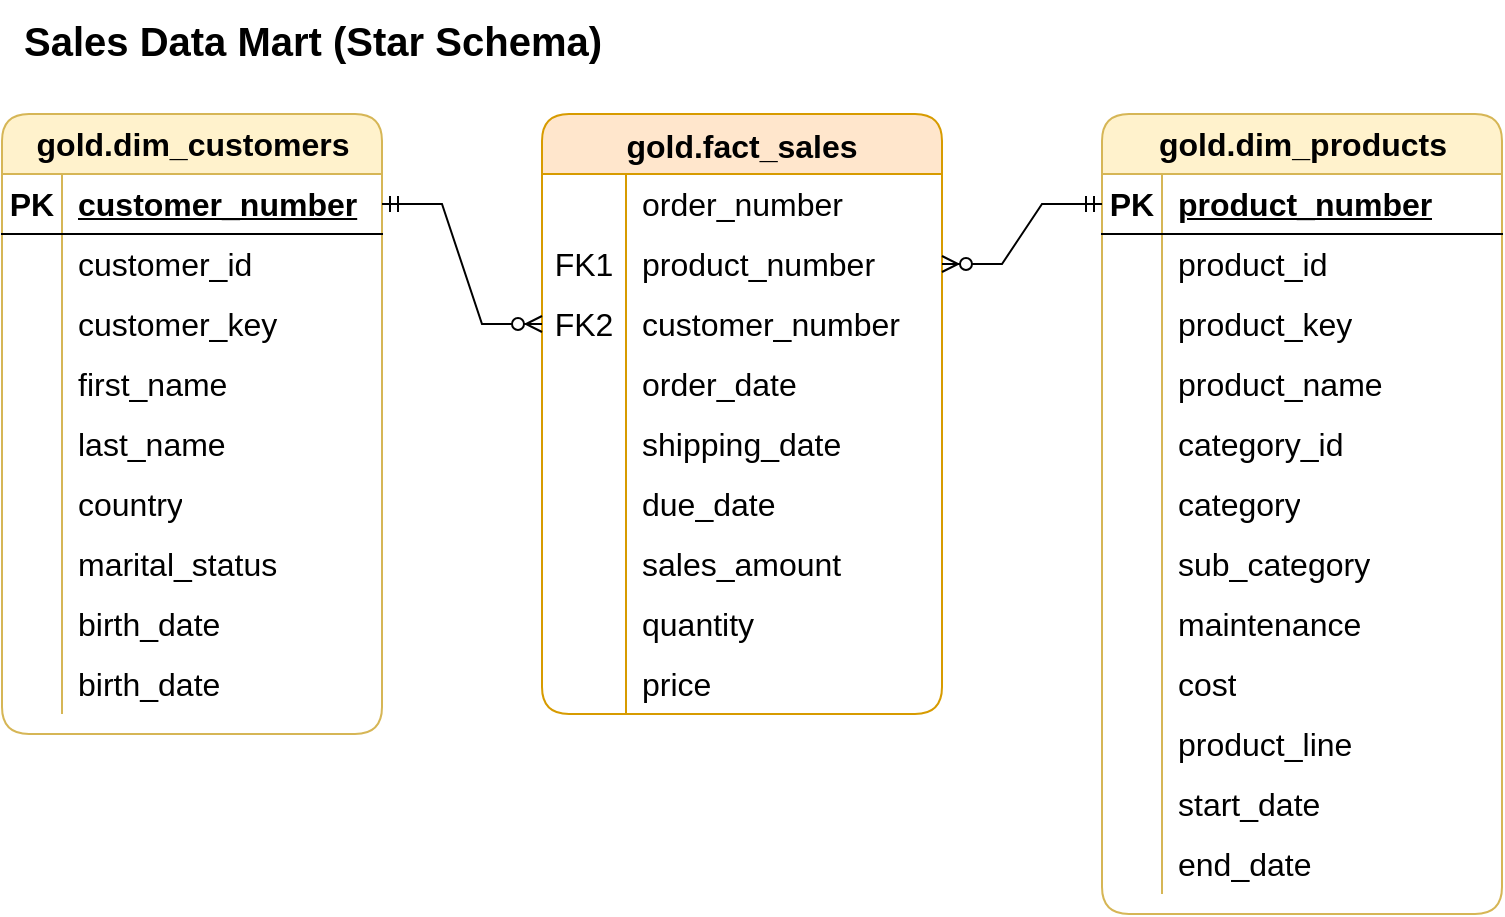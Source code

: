 <mxfile version="28.1.2">
  <diagram name="Page-1" id="Q-F28CkFRn9gqa7NXcMv">
    <mxGraphModel dx="300" dy="687" grid="1" gridSize="10" guides="1" tooltips="1" connect="1" arrows="1" fold="1" page="1" pageScale="1" pageWidth="1169" pageHeight="827" math="0" shadow="0">
      <root>
        <mxCell id="0" />
        <mxCell id="1" parent="0" />
        <mxCell id="RNJUkOdBfJn4zyyGXhAJ-1" value="&lt;font style=&quot;font-size: 16px;&quot;&gt;gold.dim_customers&lt;/font&gt;" style="shape=table;startSize=30;container=1;collapsible=1;childLayout=tableLayout;fixedRows=1;rowLines=0;fontStyle=1;align=center;resizeLast=1;html=1;rounded=1;fillColor=#fff2cc;strokeColor=#d6b656;" vertex="1" parent="1">
          <mxGeometry x="10" y="240" width="190" height="310" as="geometry" />
        </mxCell>
        <mxCell id="RNJUkOdBfJn4zyyGXhAJ-2" value="" style="shape=tableRow;horizontal=0;startSize=0;swimlaneHead=0;swimlaneBody=0;fillColor=none;collapsible=0;dropTarget=0;points=[[0,0.5],[1,0.5]];portConstraint=eastwest;top=0;left=0;right=0;bottom=1;" vertex="1" parent="RNJUkOdBfJn4zyyGXhAJ-1">
          <mxGeometry y="30" width="190" height="30" as="geometry" />
        </mxCell>
        <mxCell id="RNJUkOdBfJn4zyyGXhAJ-3" value="&lt;font style=&quot;font-size: 16px;&quot;&gt;PK&lt;/font&gt;" style="shape=partialRectangle;connectable=0;fillColor=none;top=0;left=0;bottom=0;right=0;fontStyle=1;overflow=hidden;whiteSpace=wrap;html=1;" vertex="1" parent="RNJUkOdBfJn4zyyGXhAJ-2">
          <mxGeometry width="30" height="30" as="geometry">
            <mxRectangle width="30" height="30" as="alternateBounds" />
          </mxGeometry>
        </mxCell>
        <mxCell id="RNJUkOdBfJn4zyyGXhAJ-4" value="&lt;font style=&quot;font-size: 16px;&quot;&gt;customer_number&lt;/font&gt;" style="shape=partialRectangle;connectable=0;fillColor=none;top=0;left=0;bottom=0;right=0;align=left;spacingLeft=6;fontStyle=5;overflow=hidden;whiteSpace=wrap;html=1;" vertex="1" parent="RNJUkOdBfJn4zyyGXhAJ-2">
          <mxGeometry x="30" width="160" height="30" as="geometry">
            <mxRectangle width="160" height="30" as="alternateBounds" />
          </mxGeometry>
        </mxCell>
        <mxCell id="RNJUkOdBfJn4zyyGXhAJ-5" value="" style="shape=tableRow;horizontal=0;startSize=0;swimlaneHead=0;swimlaneBody=0;fillColor=none;collapsible=0;dropTarget=0;points=[[0,0.5],[1,0.5]];portConstraint=eastwest;top=0;left=0;right=0;bottom=0;" vertex="1" parent="RNJUkOdBfJn4zyyGXhAJ-1">
          <mxGeometry y="60" width="190" height="30" as="geometry" />
        </mxCell>
        <mxCell id="RNJUkOdBfJn4zyyGXhAJ-6" value="" style="shape=partialRectangle;connectable=0;fillColor=none;top=0;left=0;bottom=0;right=0;editable=1;overflow=hidden;whiteSpace=wrap;html=1;" vertex="1" parent="RNJUkOdBfJn4zyyGXhAJ-5">
          <mxGeometry width="30" height="30" as="geometry">
            <mxRectangle width="30" height="30" as="alternateBounds" />
          </mxGeometry>
        </mxCell>
        <mxCell id="RNJUkOdBfJn4zyyGXhAJ-7" value="&lt;font style=&quot;font-size: 16px;&quot;&gt;customer_id&lt;/font&gt;" style="shape=partialRectangle;connectable=0;fillColor=none;top=0;left=0;bottom=0;right=0;align=left;spacingLeft=6;overflow=hidden;whiteSpace=wrap;html=1;" vertex="1" parent="RNJUkOdBfJn4zyyGXhAJ-5">
          <mxGeometry x="30" width="160" height="30" as="geometry">
            <mxRectangle width="160" height="30" as="alternateBounds" />
          </mxGeometry>
        </mxCell>
        <mxCell id="RNJUkOdBfJn4zyyGXhAJ-8" value="" style="shape=tableRow;horizontal=0;startSize=0;swimlaneHead=0;swimlaneBody=0;fillColor=none;collapsible=0;dropTarget=0;points=[[0,0.5],[1,0.5]];portConstraint=eastwest;top=0;left=0;right=0;bottom=0;" vertex="1" parent="RNJUkOdBfJn4zyyGXhAJ-1">
          <mxGeometry y="90" width="190" height="30" as="geometry" />
        </mxCell>
        <mxCell id="RNJUkOdBfJn4zyyGXhAJ-9" value="" style="shape=partialRectangle;connectable=0;fillColor=none;top=0;left=0;bottom=0;right=0;editable=1;overflow=hidden;whiteSpace=wrap;html=1;" vertex="1" parent="RNJUkOdBfJn4zyyGXhAJ-8">
          <mxGeometry width="30" height="30" as="geometry">
            <mxRectangle width="30" height="30" as="alternateBounds" />
          </mxGeometry>
        </mxCell>
        <mxCell id="RNJUkOdBfJn4zyyGXhAJ-10" value="&lt;font style=&quot;font-size: 16px;&quot;&gt;customer_key&lt;/font&gt;" style="shape=partialRectangle;connectable=0;fillColor=none;top=0;left=0;bottom=0;right=0;align=left;spacingLeft=6;overflow=hidden;whiteSpace=wrap;html=1;" vertex="1" parent="RNJUkOdBfJn4zyyGXhAJ-8">
          <mxGeometry x="30" width="160" height="30" as="geometry">
            <mxRectangle width="160" height="30" as="alternateBounds" />
          </mxGeometry>
        </mxCell>
        <mxCell id="RNJUkOdBfJn4zyyGXhAJ-11" value="" style="shape=tableRow;horizontal=0;startSize=0;swimlaneHead=0;swimlaneBody=0;fillColor=none;collapsible=0;dropTarget=0;points=[[0,0.5],[1,0.5]];portConstraint=eastwest;top=0;left=0;right=0;bottom=0;" vertex="1" parent="RNJUkOdBfJn4zyyGXhAJ-1">
          <mxGeometry y="120" width="190" height="30" as="geometry" />
        </mxCell>
        <mxCell id="RNJUkOdBfJn4zyyGXhAJ-12" value="" style="shape=partialRectangle;connectable=0;fillColor=none;top=0;left=0;bottom=0;right=0;editable=1;overflow=hidden;whiteSpace=wrap;html=1;" vertex="1" parent="RNJUkOdBfJn4zyyGXhAJ-11">
          <mxGeometry width="30" height="30" as="geometry">
            <mxRectangle width="30" height="30" as="alternateBounds" />
          </mxGeometry>
        </mxCell>
        <mxCell id="RNJUkOdBfJn4zyyGXhAJ-13" value="&lt;span style=&quot;font-size: 16px;&quot;&gt;first_name&lt;/span&gt;" style="shape=partialRectangle;connectable=0;fillColor=none;top=0;left=0;bottom=0;right=0;align=left;spacingLeft=6;overflow=hidden;whiteSpace=wrap;html=1;" vertex="1" parent="RNJUkOdBfJn4zyyGXhAJ-11">
          <mxGeometry x="30" width="160" height="30" as="geometry">
            <mxRectangle width="160" height="30" as="alternateBounds" />
          </mxGeometry>
        </mxCell>
        <mxCell id="RNJUkOdBfJn4zyyGXhAJ-14" value="" style="shape=tableRow;horizontal=0;startSize=0;swimlaneHead=0;swimlaneBody=0;fillColor=none;collapsible=0;dropTarget=0;points=[[0,0.5],[1,0.5]];portConstraint=eastwest;top=0;left=0;right=0;bottom=0;" vertex="1" parent="RNJUkOdBfJn4zyyGXhAJ-1">
          <mxGeometry y="150" width="190" height="30" as="geometry" />
        </mxCell>
        <mxCell id="RNJUkOdBfJn4zyyGXhAJ-15" value="" style="shape=partialRectangle;connectable=0;fillColor=none;top=0;left=0;bottom=0;right=0;editable=1;overflow=hidden;whiteSpace=wrap;html=1;" vertex="1" parent="RNJUkOdBfJn4zyyGXhAJ-14">
          <mxGeometry width="30" height="30" as="geometry">
            <mxRectangle width="30" height="30" as="alternateBounds" />
          </mxGeometry>
        </mxCell>
        <mxCell id="RNJUkOdBfJn4zyyGXhAJ-16" value="&lt;span style=&quot;font-size: 16px;&quot;&gt;last_name&lt;/span&gt;" style="shape=partialRectangle;connectable=0;fillColor=none;top=0;left=0;bottom=0;right=0;align=left;spacingLeft=6;overflow=hidden;whiteSpace=wrap;html=1;" vertex="1" parent="RNJUkOdBfJn4zyyGXhAJ-14">
          <mxGeometry x="30" width="160" height="30" as="geometry">
            <mxRectangle width="160" height="30" as="alternateBounds" />
          </mxGeometry>
        </mxCell>
        <mxCell id="RNJUkOdBfJn4zyyGXhAJ-20" style="shape=tableRow;horizontal=0;startSize=0;swimlaneHead=0;swimlaneBody=0;fillColor=none;collapsible=0;dropTarget=0;points=[[0,0.5],[1,0.5]];portConstraint=eastwest;top=0;left=0;right=0;bottom=0;" vertex="1" parent="RNJUkOdBfJn4zyyGXhAJ-1">
          <mxGeometry y="180" width="190" height="30" as="geometry" />
        </mxCell>
        <mxCell id="RNJUkOdBfJn4zyyGXhAJ-21" style="shape=partialRectangle;connectable=0;fillColor=none;top=0;left=0;bottom=0;right=0;editable=1;overflow=hidden;whiteSpace=wrap;html=1;" vertex="1" parent="RNJUkOdBfJn4zyyGXhAJ-20">
          <mxGeometry width="30" height="30" as="geometry">
            <mxRectangle width="30" height="30" as="alternateBounds" />
          </mxGeometry>
        </mxCell>
        <mxCell id="RNJUkOdBfJn4zyyGXhAJ-22" value="&lt;font style=&quot;font-size: 16px;&quot;&gt;country&lt;/font&gt;" style="shape=partialRectangle;connectable=0;fillColor=none;top=0;left=0;bottom=0;right=0;align=left;spacingLeft=6;overflow=hidden;whiteSpace=wrap;html=1;" vertex="1" parent="RNJUkOdBfJn4zyyGXhAJ-20">
          <mxGeometry x="30" width="160" height="30" as="geometry">
            <mxRectangle width="160" height="30" as="alternateBounds" />
          </mxGeometry>
        </mxCell>
        <mxCell id="RNJUkOdBfJn4zyyGXhAJ-23" style="shape=tableRow;horizontal=0;startSize=0;swimlaneHead=0;swimlaneBody=0;fillColor=none;collapsible=0;dropTarget=0;points=[[0,0.5],[1,0.5]];portConstraint=eastwest;top=0;left=0;right=0;bottom=0;" vertex="1" parent="RNJUkOdBfJn4zyyGXhAJ-1">
          <mxGeometry y="210" width="190" height="30" as="geometry" />
        </mxCell>
        <mxCell id="RNJUkOdBfJn4zyyGXhAJ-24" style="shape=partialRectangle;connectable=0;fillColor=none;top=0;left=0;bottom=0;right=0;editable=1;overflow=hidden;whiteSpace=wrap;html=1;" vertex="1" parent="RNJUkOdBfJn4zyyGXhAJ-23">
          <mxGeometry width="30" height="30" as="geometry">
            <mxRectangle width="30" height="30" as="alternateBounds" />
          </mxGeometry>
        </mxCell>
        <mxCell id="RNJUkOdBfJn4zyyGXhAJ-25" value="&lt;font style=&quot;font-size: 16px;&quot;&gt;marital_status&lt;/font&gt;" style="shape=partialRectangle;connectable=0;fillColor=none;top=0;left=0;bottom=0;right=0;align=left;spacingLeft=6;overflow=hidden;whiteSpace=wrap;html=1;" vertex="1" parent="RNJUkOdBfJn4zyyGXhAJ-23">
          <mxGeometry x="30" width="160" height="30" as="geometry">
            <mxRectangle width="160" height="30" as="alternateBounds" />
          </mxGeometry>
        </mxCell>
        <mxCell id="RNJUkOdBfJn4zyyGXhAJ-26" style="shape=tableRow;horizontal=0;startSize=0;swimlaneHead=0;swimlaneBody=0;fillColor=none;collapsible=0;dropTarget=0;points=[[0,0.5],[1,0.5]];portConstraint=eastwest;top=0;left=0;right=0;bottom=0;" vertex="1" parent="RNJUkOdBfJn4zyyGXhAJ-1">
          <mxGeometry y="240" width="190" height="30" as="geometry" />
        </mxCell>
        <mxCell id="RNJUkOdBfJn4zyyGXhAJ-27" style="shape=partialRectangle;connectable=0;fillColor=none;top=0;left=0;bottom=0;right=0;editable=1;overflow=hidden;whiteSpace=wrap;html=1;" vertex="1" parent="RNJUkOdBfJn4zyyGXhAJ-26">
          <mxGeometry width="30" height="30" as="geometry">
            <mxRectangle width="30" height="30" as="alternateBounds" />
          </mxGeometry>
        </mxCell>
        <mxCell id="RNJUkOdBfJn4zyyGXhAJ-28" value="&lt;font style=&quot;font-size: 16px;&quot;&gt;birth_date&lt;/font&gt;" style="shape=partialRectangle;connectable=0;fillColor=none;top=0;left=0;bottom=0;right=0;align=left;spacingLeft=6;overflow=hidden;whiteSpace=wrap;html=1;" vertex="1" parent="RNJUkOdBfJn4zyyGXhAJ-26">
          <mxGeometry x="30" width="160" height="30" as="geometry">
            <mxRectangle width="160" height="30" as="alternateBounds" />
          </mxGeometry>
        </mxCell>
        <mxCell id="RNJUkOdBfJn4zyyGXhAJ-29" style="shape=tableRow;horizontal=0;startSize=0;swimlaneHead=0;swimlaneBody=0;fillColor=none;collapsible=0;dropTarget=0;points=[[0,0.5],[1,0.5]];portConstraint=eastwest;top=0;left=0;right=0;bottom=0;" vertex="1" parent="RNJUkOdBfJn4zyyGXhAJ-1">
          <mxGeometry y="270" width="190" height="30" as="geometry" />
        </mxCell>
        <mxCell id="RNJUkOdBfJn4zyyGXhAJ-30" style="shape=partialRectangle;connectable=0;fillColor=none;top=0;left=0;bottom=0;right=0;editable=1;overflow=hidden;whiteSpace=wrap;html=1;" vertex="1" parent="RNJUkOdBfJn4zyyGXhAJ-29">
          <mxGeometry width="30" height="30" as="geometry">
            <mxRectangle width="30" height="30" as="alternateBounds" />
          </mxGeometry>
        </mxCell>
        <mxCell id="RNJUkOdBfJn4zyyGXhAJ-31" value="&lt;font style=&quot;font-size: 16px;&quot;&gt;birth_date&lt;/font&gt;" style="shape=partialRectangle;connectable=0;fillColor=none;top=0;left=0;bottom=0;right=0;align=left;spacingLeft=6;overflow=hidden;whiteSpace=wrap;html=1;" vertex="1" parent="RNJUkOdBfJn4zyyGXhAJ-29">
          <mxGeometry x="30" width="160" height="30" as="geometry">
            <mxRectangle width="160" height="30" as="alternateBounds" />
          </mxGeometry>
        </mxCell>
        <mxCell id="RNJUkOdBfJn4zyyGXhAJ-60" value="&lt;font style=&quot;font-size: 16px;&quot;&gt;gold.dim_products&lt;/font&gt;" style="shape=table;startSize=30;container=1;collapsible=1;childLayout=tableLayout;fixedRows=1;rowLines=0;fontStyle=1;align=center;resizeLast=1;html=1;rounded=1;fillColor=#fff2cc;strokeColor=#d6b656;" vertex="1" parent="1">
          <mxGeometry x="560" y="240" width="200" height="400" as="geometry" />
        </mxCell>
        <mxCell id="RNJUkOdBfJn4zyyGXhAJ-61" value="" style="shape=tableRow;horizontal=0;startSize=0;swimlaneHead=0;swimlaneBody=0;fillColor=none;collapsible=0;dropTarget=0;points=[[0,0.5],[1,0.5]];portConstraint=eastwest;top=0;left=0;right=0;bottom=1;" vertex="1" parent="RNJUkOdBfJn4zyyGXhAJ-60">
          <mxGeometry y="30" width="200" height="30" as="geometry" />
        </mxCell>
        <mxCell id="RNJUkOdBfJn4zyyGXhAJ-62" value="&lt;font style=&quot;font-size: 16px;&quot;&gt;PK&lt;/font&gt;" style="shape=partialRectangle;connectable=0;fillColor=none;top=0;left=0;bottom=0;right=0;fontStyle=1;overflow=hidden;whiteSpace=wrap;html=1;" vertex="1" parent="RNJUkOdBfJn4zyyGXhAJ-61">
          <mxGeometry width="30" height="30" as="geometry">
            <mxRectangle width="30" height="30" as="alternateBounds" />
          </mxGeometry>
        </mxCell>
        <mxCell id="RNJUkOdBfJn4zyyGXhAJ-63" value="&lt;span style=&quot;font-size: 16px;&quot;&gt;product_number&lt;/span&gt;" style="shape=partialRectangle;connectable=0;fillColor=none;top=0;left=0;bottom=0;right=0;align=left;spacingLeft=6;fontStyle=5;overflow=hidden;whiteSpace=wrap;html=1;" vertex="1" parent="RNJUkOdBfJn4zyyGXhAJ-61">
          <mxGeometry x="30" width="170" height="30" as="geometry">
            <mxRectangle width="170" height="30" as="alternateBounds" />
          </mxGeometry>
        </mxCell>
        <mxCell id="RNJUkOdBfJn4zyyGXhAJ-64" value="" style="shape=tableRow;horizontal=0;startSize=0;swimlaneHead=0;swimlaneBody=0;fillColor=none;collapsible=0;dropTarget=0;points=[[0,0.5],[1,0.5]];portConstraint=eastwest;top=0;left=0;right=0;bottom=0;" vertex="1" parent="RNJUkOdBfJn4zyyGXhAJ-60">
          <mxGeometry y="60" width="200" height="30" as="geometry" />
        </mxCell>
        <mxCell id="RNJUkOdBfJn4zyyGXhAJ-65" value="" style="shape=partialRectangle;connectable=0;fillColor=none;top=0;left=0;bottom=0;right=0;editable=1;overflow=hidden;whiteSpace=wrap;html=1;" vertex="1" parent="RNJUkOdBfJn4zyyGXhAJ-64">
          <mxGeometry width="30" height="30" as="geometry">
            <mxRectangle width="30" height="30" as="alternateBounds" />
          </mxGeometry>
        </mxCell>
        <mxCell id="RNJUkOdBfJn4zyyGXhAJ-66" value="&lt;font style=&quot;font-size: 16px;&quot;&gt;product_id&lt;/font&gt;" style="shape=partialRectangle;connectable=0;fillColor=none;top=0;left=0;bottom=0;right=0;align=left;spacingLeft=6;overflow=hidden;whiteSpace=wrap;html=1;" vertex="1" parent="RNJUkOdBfJn4zyyGXhAJ-64">
          <mxGeometry x="30" width="170" height="30" as="geometry">
            <mxRectangle width="170" height="30" as="alternateBounds" />
          </mxGeometry>
        </mxCell>
        <mxCell id="RNJUkOdBfJn4zyyGXhAJ-67" value="" style="shape=tableRow;horizontal=0;startSize=0;swimlaneHead=0;swimlaneBody=0;fillColor=none;collapsible=0;dropTarget=0;points=[[0,0.5],[1,0.5]];portConstraint=eastwest;top=0;left=0;right=0;bottom=0;" vertex="1" parent="RNJUkOdBfJn4zyyGXhAJ-60">
          <mxGeometry y="90" width="200" height="30" as="geometry" />
        </mxCell>
        <mxCell id="RNJUkOdBfJn4zyyGXhAJ-68" value="" style="shape=partialRectangle;connectable=0;fillColor=none;top=0;left=0;bottom=0;right=0;editable=1;overflow=hidden;whiteSpace=wrap;html=1;" vertex="1" parent="RNJUkOdBfJn4zyyGXhAJ-67">
          <mxGeometry width="30" height="30" as="geometry">
            <mxRectangle width="30" height="30" as="alternateBounds" />
          </mxGeometry>
        </mxCell>
        <mxCell id="RNJUkOdBfJn4zyyGXhAJ-69" value="&lt;font style=&quot;font-size: 16px;&quot;&gt;product_key&lt;/font&gt;" style="shape=partialRectangle;connectable=0;fillColor=none;top=0;left=0;bottom=0;right=0;align=left;spacingLeft=6;overflow=hidden;whiteSpace=wrap;html=1;" vertex="1" parent="RNJUkOdBfJn4zyyGXhAJ-67">
          <mxGeometry x="30" width="170" height="30" as="geometry">
            <mxRectangle width="170" height="30" as="alternateBounds" />
          </mxGeometry>
        </mxCell>
        <mxCell id="RNJUkOdBfJn4zyyGXhAJ-70" value="" style="shape=tableRow;horizontal=0;startSize=0;swimlaneHead=0;swimlaneBody=0;fillColor=none;collapsible=0;dropTarget=0;points=[[0,0.5],[1,0.5]];portConstraint=eastwest;top=0;left=0;right=0;bottom=0;" vertex="1" parent="RNJUkOdBfJn4zyyGXhAJ-60">
          <mxGeometry y="120" width="200" height="30" as="geometry" />
        </mxCell>
        <mxCell id="RNJUkOdBfJn4zyyGXhAJ-71" value="" style="shape=partialRectangle;connectable=0;fillColor=none;top=0;left=0;bottom=0;right=0;editable=1;overflow=hidden;whiteSpace=wrap;html=1;" vertex="1" parent="RNJUkOdBfJn4zyyGXhAJ-70">
          <mxGeometry width="30" height="30" as="geometry">
            <mxRectangle width="30" height="30" as="alternateBounds" />
          </mxGeometry>
        </mxCell>
        <mxCell id="RNJUkOdBfJn4zyyGXhAJ-72" value="&lt;span style=&quot;font-size: 16px;&quot;&gt;product_name&lt;/span&gt;" style="shape=partialRectangle;connectable=0;fillColor=none;top=0;left=0;bottom=0;right=0;align=left;spacingLeft=6;overflow=hidden;whiteSpace=wrap;html=1;" vertex="1" parent="RNJUkOdBfJn4zyyGXhAJ-70">
          <mxGeometry x="30" width="170" height="30" as="geometry">
            <mxRectangle width="170" height="30" as="alternateBounds" />
          </mxGeometry>
        </mxCell>
        <mxCell id="RNJUkOdBfJn4zyyGXhAJ-73" value="" style="shape=tableRow;horizontal=0;startSize=0;swimlaneHead=0;swimlaneBody=0;fillColor=none;collapsible=0;dropTarget=0;points=[[0,0.5],[1,0.5]];portConstraint=eastwest;top=0;left=0;right=0;bottom=0;" vertex="1" parent="RNJUkOdBfJn4zyyGXhAJ-60">
          <mxGeometry y="150" width="200" height="30" as="geometry" />
        </mxCell>
        <mxCell id="RNJUkOdBfJn4zyyGXhAJ-74" value="" style="shape=partialRectangle;connectable=0;fillColor=none;top=0;left=0;bottom=0;right=0;editable=1;overflow=hidden;whiteSpace=wrap;html=1;" vertex="1" parent="RNJUkOdBfJn4zyyGXhAJ-73">
          <mxGeometry width="30" height="30" as="geometry">
            <mxRectangle width="30" height="30" as="alternateBounds" />
          </mxGeometry>
        </mxCell>
        <mxCell id="RNJUkOdBfJn4zyyGXhAJ-75" value="&lt;span style=&quot;font-size: 16px;&quot;&gt;category_id&lt;/span&gt;" style="shape=partialRectangle;connectable=0;fillColor=none;top=0;left=0;bottom=0;right=0;align=left;spacingLeft=6;overflow=hidden;whiteSpace=wrap;html=1;" vertex="1" parent="RNJUkOdBfJn4zyyGXhAJ-73">
          <mxGeometry x="30" width="170" height="30" as="geometry">
            <mxRectangle width="170" height="30" as="alternateBounds" />
          </mxGeometry>
        </mxCell>
        <mxCell id="RNJUkOdBfJn4zyyGXhAJ-76" style="shape=tableRow;horizontal=0;startSize=0;swimlaneHead=0;swimlaneBody=0;fillColor=none;collapsible=0;dropTarget=0;points=[[0,0.5],[1,0.5]];portConstraint=eastwest;top=0;left=0;right=0;bottom=0;" vertex="1" parent="RNJUkOdBfJn4zyyGXhAJ-60">
          <mxGeometry y="180" width="200" height="30" as="geometry" />
        </mxCell>
        <mxCell id="RNJUkOdBfJn4zyyGXhAJ-77" style="shape=partialRectangle;connectable=0;fillColor=none;top=0;left=0;bottom=0;right=0;editable=1;overflow=hidden;whiteSpace=wrap;html=1;" vertex="1" parent="RNJUkOdBfJn4zyyGXhAJ-76">
          <mxGeometry width="30" height="30" as="geometry">
            <mxRectangle width="30" height="30" as="alternateBounds" />
          </mxGeometry>
        </mxCell>
        <mxCell id="RNJUkOdBfJn4zyyGXhAJ-78" value="&lt;font style=&quot;font-size: 16px;&quot;&gt;category&lt;/font&gt;" style="shape=partialRectangle;connectable=0;fillColor=none;top=0;left=0;bottom=0;right=0;align=left;spacingLeft=6;overflow=hidden;whiteSpace=wrap;html=1;" vertex="1" parent="RNJUkOdBfJn4zyyGXhAJ-76">
          <mxGeometry x="30" width="170" height="30" as="geometry">
            <mxRectangle width="170" height="30" as="alternateBounds" />
          </mxGeometry>
        </mxCell>
        <mxCell id="RNJUkOdBfJn4zyyGXhAJ-79" style="shape=tableRow;horizontal=0;startSize=0;swimlaneHead=0;swimlaneBody=0;fillColor=none;collapsible=0;dropTarget=0;points=[[0,0.5],[1,0.5]];portConstraint=eastwest;top=0;left=0;right=0;bottom=0;" vertex="1" parent="RNJUkOdBfJn4zyyGXhAJ-60">
          <mxGeometry y="210" width="200" height="30" as="geometry" />
        </mxCell>
        <mxCell id="RNJUkOdBfJn4zyyGXhAJ-80" style="shape=partialRectangle;connectable=0;fillColor=none;top=0;left=0;bottom=0;right=0;editable=1;overflow=hidden;whiteSpace=wrap;html=1;" vertex="1" parent="RNJUkOdBfJn4zyyGXhAJ-79">
          <mxGeometry width="30" height="30" as="geometry">
            <mxRectangle width="30" height="30" as="alternateBounds" />
          </mxGeometry>
        </mxCell>
        <mxCell id="RNJUkOdBfJn4zyyGXhAJ-81" value="&lt;font style=&quot;font-size: 16px;&quot;&gt;sub_category&lt;/font&gt;" style="shape=partialRectangle;connectable=0;fillColor=none;top=0;left=0;bottom=0;right=0;align=left;spacingLeft=6;overflow=hidden;whiteSpace=wrap;html=1;" vertex="1" parent="RNJUkOdBfJn4zyyGXhAJ-79">
          <mxGeometry x="30" width="170" height="30" as="geometry">
            <mxRectangle width="170" height="30" as="alternateBounds" />
          </mxGeometry>
        </mxCell>
        <mxCell id="RNJUkOdBfJn4zyyGXhAJ-82" style="shape=tableRow;horizontal=0;startSize=0;swimlaneHead=0;swimlaneBody=0;fillColor=none;collapsible=0;dropTarget=0;points=[[0,0.5],[1,0.5]];portConstraint=eastwest;top=0;left=0;right=0;bottom=0;" vertex="1" parent="RNJUkOdBfJn4zyyGXhAJ-60">
          <mxGeometry y="240" width="200" height="30" as="geometry" />
        </mxCell>
        <mxCell id="RNJUkOdBfJn4zyyGXhAJ-83" style="shape=partialRectangle;connectable=0;fillColor=none;top=0;left=0;bottom=0;right=0;editable=1;overflow=hidden;whiteSpace=wrap;html=1;" vertex="1" parent="RNJUkOdBfJn4zyyGXhAJ-82">
          <mxGeometry width="30" height="30" as="geometry">
            <mxRectangle width="30" height="30" as="alternateBounds" />
          </mxGeometry>
        </mxCell>
        <mxCell id="RNJUkOdBfJn4zyyGXhAJ-84" value="&lt;font style=&quot;font-size: 16px;&quot;&gt;maintenance&lt;/font&gt;" style="shape=partialRectangle;connectable=0;fillColor=none;top=0;left=0;bottom=0;right=0;align=left;spacingLeft=6;overflow=hidden;whiteSpace=wrap;html=1;" vertex="1" parent="RNJUkOdBfJn4zyyGXhAJ-82">
          <mxGeometry x="30" width="170" height="30" as="geometry">
            <mxRectangle width="170" height="30" as="alternateBounds" />
          </mxGeometry>
        </mxCell>
        <mxCell id="RNJUkOdBfJn4zyyGXhAJ-85" style="shape=tableRow;horizontal=0;startSize=0;swimlaneHead=0;swimlaneBody=0;fillColor=none;collapsible=0;dropTarget=0;points=[[0,0.5],[1,0.5]];portConstraint=eastwest;top=0;left=0;right=0;bottom=0;" vertex="1" parent="RNJUkOdBfJn4zyyGXhAJ-60">
          <mxGeometry y="270" width="200" height="30" as="geometry" />
        </mxCell>
        <mxCell id="RNJUkOdBfJn4zyyGXhAJ-86" style="shape=partialRectangle;connectable=0;fillColor=none;top=0;left=0;bottom=0;right=0;editable=1;overflow=hidden;whiteSpace=wrap;html=1;" vertex="1" parent="RNJUkOdBfJn4zyyGXhAJ-85">
          <mxGeometry width="30" height="30" as="geometry">
            <mxRectangle width="30" height="30" as="alternateBounds" />
          </mxGeometry>
        </mxCell>
        <mxCell id="RNJUkOdBfJn4zyyGXhAJ-87" value="&lt;font style=&quot;font-size: 16px;&quot;&gt;cost&lt;/font&gt;" style="shape=partialRectangle;connectable=0;fillColor=none;top=0;left=0;bottom=0;right=0;align=left;spacingLeft=6;overflow=hidden;whiteSpace=wrap;html=1;" vertex="1" parent="RNJUkOdBfJn4zyyGXhAJ-85">
          <mxGeometry x="30" width="170" height="30" as="geometry">
            <mxRectangle width="170" height="30" as="alternateBounds" />
          </mxGeometry>
        </mxCell>
        <mxCell id="RNJUkOdBfJn4zyyGXhAJ-88" style="shape=tableRow;horizontal=0;startSize=0;swimlaneHead=0;swimlaneBody=0;fillColor=none;collapsible=0;dropTarget=0;points=[[0,0.5],[1,0.5]];portConstraint=eastwest;top=0;left=0;right=0;bottom=0;" vertex="1" parent="RNJUkOdBfJn4zyyGXhAJ-60">
          <mxGeometry y="300" width="200" height="30" as="geometry" />
        </mxCell>
        <mxCell id="RNJUkOdBfJn4zyyGXhAJ-89" style="shape=partialRectangle;connectable=0;fillColor=none;top=0;left=0;bottom=0;right=0;editable=1;overflow=hidden;whiteSpace=wrap;html=1;" vertex="1" parent="RNJUkOdBfJn4zyyGXhAJ-88">
          <mxGeometry width="30" height="30" as="geometry">
            <mxRectangle width="30" height="30" as="alternateBounds" />
          </mxGeometry>
        </mxCell>
        <mxCell id="RNJUkOdBfJn4zyyGXhAJ-90" value="&lt;font style=&quot;font-size: 16px;&quot;&gt;product_line&lt;/font&gt;" style="shape=partialRectangle;connectable=0;fillColor=none;top=0;left=0;bottom=0;right=0;align=left;spacingLeft=6;overflow=hidden;whiteSpace=wrap;html=1;" vertex="1" parent="RNJUkOdBfJn4zyyGXhAJ-88">
          <mxGeometry x="30" width="170" height="30" as="geometry">
            <mxRectangle width="170" height="30" as="alternateBounds" />
          </mxGeometry>
        </mxCell>
        <mxCell id="RNJUkOdBfJn4zyyGXhAJ-91" style="shape=tableRow;horizontal=0;startSize=0;swimlaneHead=0;swimlaneBody=0;fillColor=none;collapsible=0;dropTarget=0;points=[[0,0.5],[1,0.5]];portConstraint=eastwest;top=0;left=0;right=0;bottom=0;" vertex="1" parent="RNJUkOdBfJn4zyyGXhAJ-60">
          <mxGeometry y="330" width="200" height="30" as="geometry" />
        </mxCell>
        <mxCell id="RNJUkOdBfJn4zyyGXhAJ-92" style="shape=partialRectangle;connectable=0;fillColor=none;top=0;left=0;bottom=0;right=0;editable=1;overflow=hidden;whiteSpace=wrap;html=1;" vertex="1" parent="RNJUkOdBfJn4zyyGXhAJ-91">
          <mxGeometry width="30" height="30" as="geometry">
            <mxRectangle width="30" height="30" as="alternateBounds" />
          </mxGeometry>
        </mxCell>
        <mxCell id="RNJUkOdBfJn4zyyGXhAJ-93" value="&lt;font style=&quot;font-size: 16px;&quot;&gt;start_date&lt;/font&gt;" style="shape=partialRectangle;connectable=0;fillColor=none;top=0;left=0;bottom=0;right=0;align=left;spacingLeft=6;overflow=hidden;whiteSpace=wrap;html=1;" vertex="1" parent="RNJUkOdBfJn4zyyGXhAJ-91">
          <mxGeometry x="30" width="170" height="30" as="geometry">
            <mxRectangle width="170" height="30" as="alternateBounds" />
          </mxGeometry>
        </mxCell>
        <mxCell id="RNJUkOdBfJn4zyyGXhAJ-94" style="shape=tableRow;horizontal=0;startSize=0;swimlaneHead=0;swimlaneBody=0;fillColor=none;collapsible=0;dropTarget=0;points=[[0,0.5],[1,0.5]];portConstraint=eastwest;top=0;left=0;right=0;bottom=0;" vertex="1" parent="RNJUkOdBfJn4zyyGXhAJ-60">
          <mxGeometry y="360" width="200" height="30" as="geometry" />
        </mxCell>
        <mxCell id="RNJUkOdBfJn4zyyGXhAJ-95" style="shape=partialRectangle;connectable=0;fillColor=none;top=0;left=0;bottom=0;right=0;editable=1;overflow=hidden;whiteSpace=wrap;html=1;" vertex="1" parent="RNJUkOdBfJn4zyyGXhAJ-94">
          <mxGeometry width="30" height="30" as="geometry">
            <mxRectangle width="30" height="30" as="alternateBounds" />
          </mxGeometry>
        </mxCell>
        <mxCell id="RNJUkOdBfJn4zyyGXhAJ-96" value="&lt;font style=&quot;font-size: 16px;&quot;&gt;end_date&lt;/font&gt;" style="shape=partialRectangle;connectable=0;fillColor=none;top=0;left=0;bottom=0;right=0;align=left;spacingLeft=6;overflow=hidden;whiteSpace=wrap;html=1;" vertex="1" parent="RNJUkOdBfJn4zyyGXhAJ-94">
          <mxGeometry x="30" width="170" height="30" as="geometry">
            <mxRectangle width="170" height="30" as="alternateBounds" />
          </mxGeometry>
        </mxCell>
        <mxCell id="RNJUkOdBfJn4zyyGXhAJ-140" value="gold.fact_sales" style="shape=table;startSize=30;container=1;collapsible=0;childLayout=tableLayout;fixedRows=1;rowLines=0;fontStyle=1;fontSize=16;rounded=1;fillColor=#ffe6cc;strokeColor=#d79b00;" vertex="1" parent="1">
          <mxGeometry x="280" y="240" width="200" height="300" as="geometry" />
        </mxCell>
        <mxCell id="RNJUkOdBfJn4zyyGXhAJ-141" value="" style="shape=tableRow;horizontal=0;startSize=0;swimlaneHead=0;swimlaneBody=0;top=0;left=0;bottom=0;right=0;collapsible=0;dropTarget=0;fillColor=none;points=[[0,0.5],[1,0.5]];portConstraint=eastwest;strokeColor=inherit;fontSize=16;" vertex="1" parent="RNJUkOdBfJn4zyyGXhAJ-140">
          <mxGeometry y="30" width="200" height="30" as="geometry" />
        </mxCell>
        <mxCell id="RNJUkOdBfJn4zyyGXhAJ-142" value="" style="shape=partialRectangle;html=1;whiteSpace=wrap;connectable=0;fillColor=none;top=0;left=0;bottom=0;right=0;overflow=hidden;pointerEvents=1;strokeColor=inherit;fontSize=16;" vertex="1" parent="RNJUkOdBfJn4zyyGXhAJ-141">
          <mxGeometry width="42" height="30" as="geometry">
            <mxRectangle width="42" height="30" as="alternateBounds" />
          </mxGeometry>
        </mxCell>
        <mxCell id="RNJUkOdBfJn4zyyGXhAJ-143" value="order_number" style="shape=partialRectangle;html=1;whiteSpace=wrap;connectable=0;fillColor=none;top=0;left=0;bottom=0;right=0;align=left;spacingLeft=6;overflow=hidden;strokeColor=inherit;fontSize=16;" vertex="1" parent="RNJUkOdBfJn4zyyGXhAJ-141">
          <mxGeometry x="42" width="158" height="30" as="geometry">
            <mxRectangle width="158" height="30" as="alternateBounds" />
          </mxGeometry>
        </mxCell>
        <mxCell id="RNJUkOdBfJn4zyyGXhAJ-144" value="" style="shape=tableRow;horizontal=0;startSize=0;swimlaneHead=0;swimlaneBody=0;top=0;left=0;bottom=0;right=0;collapsible=0;dropTarget=0;fillColor=none;points=[[0,0.5],[1,0.5]];portConstraint=eastwest;strokeColor=inherit;fontSize=16;" vertex="1" parent="RNJUkOdBfJn4zyyGXhAJ-140">
          <mxGeometry y="60" width="200" height="30" as="geometry" />
        </mxCell>
        <mxCell id="RNJUkOdBfJn4zyyGXhAJ-145" value="FK1" style="shape=partialRectangle;html=1;whiteSpace=wrap;connectable=0;fillColor=none;top=0;left=0;bottom=0;right=0;overflow=hidden;strokeColor=inherit;fontSize=16;" vertex="1" parent="RNJUkOdBfJn4zyyGXhAJ-144">
          <mxGeometry width="42" height="30" as="geometry">
            <mxRectangle width="42" height="30" as="alternateBounds" />
          </mxGeometry>
        </mxCell>
        <mxCell id="RNJUkOdBfJn4zyyGXhAJ-146" value="product_number" style="shape=partialRectangle;html=1;whiteSpace=wrap;connectable=0;fillColor=none;top=0;left=0;bottom=0;right=0;align=left;spacingLeft=6;overflow=hidden;strokeColor=inherit;fontSize=16;" vertex="1" parent="RNJUkOdBfJn4zyyGXhAJ-144">
          <mxGeometry x="42" width="158" height="30" as="geometry">
            <mxRectangle width="158" height="30" as="alternateBounds" />
          </mxGeometry>
        </mxCell>
        <mxCell id="RNJUkOdBfJn4zyyGXhAJ-147" value="" style="shape=tableRow;horizontal=0;startSize=0;swimlaneHead=0;swimlaneBody=0;top=0;left=0;bottom=0;right=0;collapsible=0;dropTarget=0;fillColor=none;points=[[0,0.5],[1,0.5]];portConstraint=eastwest;strokeColor=inherit;fontSize=16;" vertex="1" parent="RNJUkOdBfJn4zyyGXhAJ-140">
          <mxGeometry y="90" width="200" height="30" as="geometry" />
        </mxCell>
        <mxCell id="RNJUkOdBfJn4zyyGXhAJ-148" value="FK2" style="shape=partialRectangle;html=1;whiteSpace=wrap;connectable=0;fillColor=none;top=0;left=0;bottom=0;right=0;overflow=hidden;strokeColor=inherit;fontSize=16;" vertex="1" parent="RNJUkOdBfJn4zyyGXhAJ-147">
          <mxGeometry width="42" height="30" as="geometry">
            <mxRectangle width="42" height="30" as="alternateBounds" />
          </mxGeometry>
        </mxCell>
        <mxCell id="RNJUkOdBfJn4zyyGXhAJ-149" value="customer_number" style="shape=partialRectangle;html=1;whiteSpace=wrap;connectable=0;fillColor=none;top=0;left=0;bottom=0;right=0;align=left;spacingLeft=6;overflow=hidden;strokeColor=inherit;fontSize=16;" vertex="1" parent="RNJUkOdBfJn4zyyGXhAJ-147">
          <mxGeometry x="42" width="158" height="30" as="geometry">
            <mxRectangle width="158" height="30" as="alternateBounds" />
          </mxGeometry>
        </mxCell>
        <mxCell id="RNJUkOdBfJn4zyyGXhAJ-150" value="" style="shape=tableRow;horizontal=0;startSize=0;swimlaneHead=0;swimlaneBody=0;top=0;left=0;bottom=0;right=0;collapsible=0;dropTarget=0;fillColor=none;points=[[0,0.5],[1,0.5]];portConstraint=eastwest;strokeColor=inherit;fontSize=16;" vertex="1" parent="RNJUkOdBfJn4zyyGXhAJ-140">
          <mxGeometry y="120" width="200" height="30" as="geometry" />
        </mxCell>
        <mxCell id="RNJUkOdBfJn4zyyGXhAJ-151" value="" style="shape=partialRectangle;html=1;whiteSpace=wrap;connectable=0;fillColor=none;top=0;left=0;bottom=0;right=0;overflow=hidden;strokeColor=inherit;fontSize=16;" vertex="1" parent="RNJUkOdBfJn4zyyGXhAJ-150">
          <mxGeometry width="42" height="30" as="geometry">
            <mxRectangle width="42" height="30" as="alternateBounds" />
          </mxGeometry>
        </mxCell>
        <mxCell id="RNJUkOdBfJn4zyyGXhAJ-152" value="order_date" style="shape=partialRectangle;html=1;whiteSpace=wrap;connectable=0;fillColor=none;top=0;left=0;bottom=0;right=0;align=left;spacingLeft=6;overflow=hidden;strokeColor=inherit;fontSize=16;" vertex="1" parent="RNJUkOdBfJn4zyyGXhAJ-150">
          <mxGeometry x="42" width="158" height="30" as="geometry">
            <mxRectangle width="158" height="30" as="alternateBounds" />
          </mxGeometry>
        </mxCell>
        <mxCell id="RNJUkOdBfJn4zyyGXhAJ-153" value="" style="shape=tableRow;horizontal=0;startSize=0;swimlaneHead=0;swimlaneBody=0;top=0;left=0;bottom=0;right=0;collapsible=0;dropTarget=0;fillColor=none;points=[[0,0.5],[1,0.5]];portConstraint=eastwest;strokeColor=inherit;fontSize=16;" vertex="1" parent="RNJUkOdBfJn4zyyGXhAJ-140">
          <mxGeometry y="150" width="200" height="30" as="geometry" />
        </mxCell>
        <mxCell id="RNJUkOdBfJn4zyyGXhAJ-154" value="" style="shape=partialRectangle;html=1;whiteSpace=wrap;connectable=0;fillColor=none;top=0;left=0;bottom=0;right=0;overflow=hidden;strokeColor=inherit;fontSize=16;" vertex="1" parent="RNJUkOdBfJn4zyyGXhAJ-153">
          <mxGeometry width="42" height="30" as="geometry">
            <mxRectangle width="42" height="30" as="alternateBounds" />
          </mxGeometry>
        </mxCell>
        <mxCell id="RNJUkOdBfJn4zyyGXhAJ-155" value="shipping_date" style="shape=partialRectangle;html=1;whiteSpace=wrap;connectable=0;fillColor=none;top=0;left=0;bottom=0;right=0;align=left;spacingLeft=6;overflow=hidden;strokeColor=inherit;fontSize=16;" vertex="1" parent="RNJUkOdBfJn4zyyGXhAJ-153">
          <mxGeometry x="42" width="158" height="30" as="geometry">
            <mxRectangle width="158" height="30" as="alternateBounds" />
          </mxGeometry>
        </mxCell>
        <mxCell id="RNJUkOdBfJn4zyyGXhAJ-156" value="" style="shape=tableRow;horizontal=0;startSize=0;swimlaneHead=0;swimlaneBody=0;top=0;left=0;bottom=0;right=0;collapsible=0;dropTarget=0;fillColor=none;points=[[0,0.5],[1,0.5]];portConstraint=eastwest;strokeColor=inherit;fontSize=16;" vertex="1" parent="RNJUkOdBfJn4zyyGXhAJ-140">
          <mxGeometry y="180" width="200" height="30" as="geometry" />
        </mxCell>
        <mxCell id="RNJUkOdBfJn4zyyGXhAJ-157" value="" style="shape=partialRectangle;html=1;whiteSpace=wrap;connectable=0;fillColor=none;top=0;left=0;bottom=0;right=0;overflow=hidden;strokeColor=inherit;fontSize=16;" vertex="1" parent="RNJUkOdBfJn4zyyGXhAJ-156">
          <mxGeometry width="42" height="30" as="geometry">
            <mxRectangle width="42" height="30" as="alternateBounds" />
          </mxGeometry>
        </mxCell>
        <mxCell id="RNJUkOdBfJn4zyyGXhAJ-158" value="due_date" style="shape=partialRectangle;html=1;whiteSpace=wrap;connectable=0;fillColor=none;top=0;left=0;bottom=0;right=0;align=left;spacingLeft=6;overflow=hidden;strokeColor=inherit;fontSize=16;" vertex="1" parent="RNJUkOdBfJn4zyyGXhAJ-156">
          <mxGeometry x="42" width="158" height="30" as="geometry">
            <mxRectangle width="158" height="30" as="alternateBounds" />
          </mxGeometry>
        </mxCell>
        <mxCell id="RNJUkOdBfJn4zyyGXhAJ-159" value="" style="shape=tableRow;horizontal=0;startSize=0;swimlaneHead=0;swimlaneBody=0;top=0;left=0;bottom=0;right=0;collapsible=0;dropTarget=0;fillColor=none;points=[[0,0.5],[1,0.5]];portConstraint=eastwest;strokeColor=inherit;fontSize=16;" vertex="1" parent="RNJUkOdBfJn4zyyGXhAJ-140">
          <mxGeometry y="210" width="200" height="30" as="geometry" />
        </mxCell>
        <mxCell id="RNJUkOdBfJn4zyyGXhAJ-160" value="" style="shape=partialRectangle;html=1;whiteSpace=wrap;connectable=0;fillColor=none;top=0;left=0;bottom=0;right=0;overflow=hidden;strokeColor=inherit;fontSize=16;" vertex="1" parent="RNJUkOdBfJn4zyyGXhAJ-159">
          <mxGeometry width="42" height="30" as="geometry">
            <mxRectangle width="42" height="30" as="alternateBounds" />
          </mxGeometry>
        </mxCell>
        <mxCell id="RNJUkOdBfJn4zyyGXhAJ-161" value="sales_amount" style="shape=partialRectangle;html=1;whiteSpace=wrap;connectable=0;fillColor=none;top=0;left=0;bottom=0;right=0;align=left;spacingLeft=6;overflow=hidden;strokeColor=inherit;fontSize=16;" vertex="1" parent="RNJUkOdBfJn4zyyGXhAJ-159">
          <mxGeometry x="42" width="158" height="30" as="geometry">
            <mxRectangle width="158" height="30" as="alternateBounds" />
          </mxGeometry>
        </mxCell>
        <mxCell id="RNJUkOdBfJn4zyyGXhAJ-162" value="" style="shape=tableRow;horizontal=0;startSize=0;swimlaneHead=0;swimlaneBody=0;top=0;left=0;bottom=0;right=0;collapsible=0;dropTarget=0;fillColor=none;points=[[0,0.5],[1,0.5]];portConstraint=eastwest;strokeColor=inherit;fontSize=16;" vertex="1" parent="RNJUkOdBfJn4zyyGXhAJ-140">
          <mxGeometry y="240" width="200" height="30" as="geometry" />
        </mxCell>
        <mxCell id="RNJUkOdBfJn4zyyGXhAJ-163" value="" style="shape=partialRectangle;html=1;whiteSpace=wrap;connectable=0;fillColor=none;top=0;left=0;bottom=0;right=0;overflow=hidden;strokeColor=inherit;fontSize=16;" vertex="1" parent="RNJUkOdBfJn4zyyGXhAJ-162">
          <mxGeometry width="42" height="30" as="geometry">
            <mxRectangle width="42" height="30" as="alternateBounds" />
          </mxGeometry>
        </mxCell>
        <mxCell id="RNJUkOdBfJn4zyyGXhAJ-164" value="quantity" style="shape=partialRectangle;html=1;whiteSpace=wrap;connectable=0;fillColor=none;top=0;left=0;bottom=0;right=0;align=left;spacingLeft=6;overflow=hidden;strokeColor=inherit;fontSize=16;" vertex="1" parent="RNJUkOdBfJn4zyyGXhAJ-162">
          <mxGeometry x="42" width="158" height="30" as="geometry">
            <mxRectangle width="158" height="30" as="alternateBounds" />
          </mxGeometry>
        </mxCell>
        <mxCell id="RNJUkOdBfJn4zyyGXhAJ-165" value="" style="shape=tableRow;horizontal=0;startSize=0;swimlaneHead=0;swimlaneBody=0;top=0;left=0;bottom=0;right=0;collapsible=0;dropTarget=0;fillColor=none;points=[[0,0.5],[1,0.5]];portConstraint=eastwest;strokeColor=inherit;fontSize=16;" vertex="1" parent="RNJUkOdBfJn4zyyGXhAJ-140">
          <mxGeometry y="270" width="200" height="30" as="geometry" />
        </mxCell>
        <mxCell id="RNJUkOdBfJn4zyyGXhAJ-166" value="" style="shape=partialRectangle;html=1;whiteSpace=wrap;connectable=0;fillColor=none;top=0;left=0;bottom=0;right=0;overflow=hidden;strokeColor=inherit;fontSize=16;" vertex="1" parent="RNJUkOdBfJn4zyyGXhAJ-165">
          <mxGeometry width="42" height="30" as="geometry">
            <mxRectangle width="42" height="30" as="alternateBounds" />
          </mxGeometry>
        </mxCell>
        <mxCell id="RNJUkOdBfJn4zyyGXhAJ-167" value="price" style="shape=partialRectangle;html=1;whiteSpace=wrap;connectable=0;fillColor=none;top=0;left=0;bottom=0;right=0;align=left;spacingLeft=6;overflow=hidden;strokeColor=inherit;fontSize=16;" vertex="1" parent="RNJUkOdBfJn4zyyGXhAJ-165">
          <mxGeometry x="42" width="158" height="30" as="geometry">
            <mxRectangle width="158" height="30" as="alternateBounds" />
          </mxGeometry>
        </mxCell>
        <mxCell id="RNJUkOdBfJn4zyyGXhAJ-171" value="" style="edgeStyle=entityRelationEdgeStyle;fontSize=12;html=1;endArrow=ERzeroToMany;startArrow=ERmandOne;rounded=0;exitX=1;exitY=0.5;exitDx=0;exitDy=0;entryX=0;entryY=0.5;entryDx=0;entryDy=0;" edge="1" parent="1" source="RNJUkOdBfJn4zyyGXhAJ-2" target="RNJUkOdBfJn4zyyGXhAJ-147">
          <mxGeometry width="100" height="100" relative="1" as="geometry">
            <mxPoint x="210" y="430" as="sourcePoint" />
            <mxPoint x="310" y="330" as="targetPoint" />
            <Array as="points">
              <mxPoint x="230" y="300" />
              <mxPoint x="220" y="330" />
              <mxPoint x="230" y="340" />
              <mxPoint x="240" y="280" />
            </Array>
          </mxGeometry>
        </mxCell>
        <mxCell id="RNJUkOdBfJn4zyyGXhAJ-172" value="" style="edgeStyle=entityRelationEdgeStyle;fontSize=12;html=1;endArrow=ERzeroToMany;startArrow=ERmandOne;rounded=0;exitX=0;exitY=0.5;exitDx=0;exitDy=0;entryX=1;entryY=0.5;entryDx=0;entryDy=0;" edge="1" parent="1" source="RNJUkOdBfJn4zyyGXhAJ-61" target="RNJUkOdBfJn4zyyGXhAJ-144">
          <mxGeometry width="100" height="100" relative="1" as="geometry">
            <mxPoint x="500" y="295" as="sourcePoint" />
            <mxPoint x="580" y="355" as="targetPoint" />
            <Array as="points">
              <mxPoint x="530" y="310" />
              <mxPoint x="520" y="340" />
              <mxPoint x="530" y="350" />
              <mxPoint x="540" y="290" />
            </Array>
          </mxGeometry>
        </mxCell>
        <mxCell id="RNJUkOdBfJn4zyyGXhAJ-173" value="&lt;font style=&quot;font-size: 20px;&quot;&gt;&lt;b style=&quot;&quot;&gt;Sales Data Mart (Star Schema)&lt;/b&gt;&lt;/font&gt;" style="text;html=1;align=center;verticalAlign=middle;resizable=0;points=[];autosize=1;strokeColor=none;fillColor=none;" vertex="1" parent="1">
          <mxGeometry x="10" y="183" width="310" height="40" as="geometry" />
        </mxCell>
      </root>
    </mxGraphModel>
  </diagram>
</mxfile>
